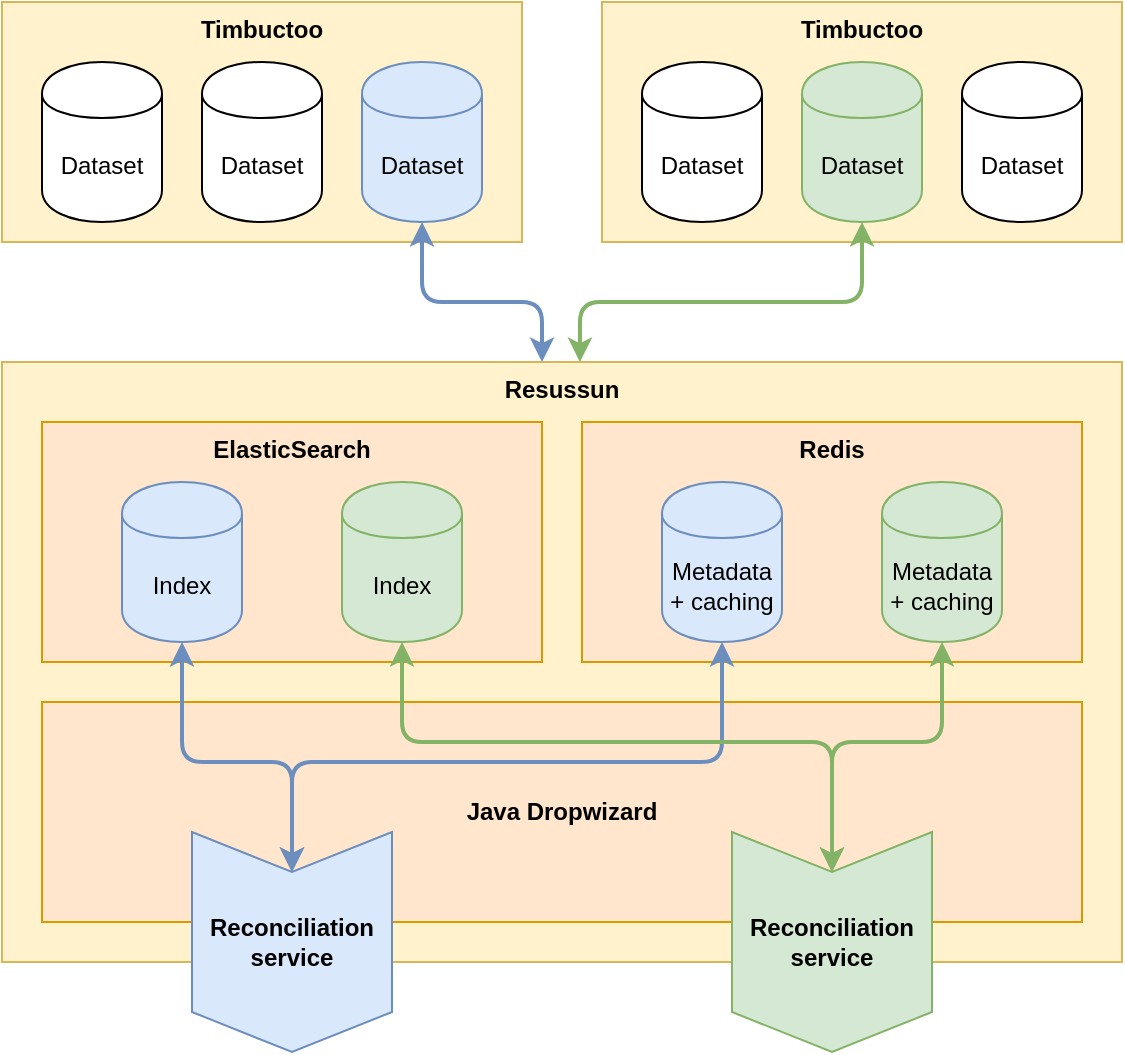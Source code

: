 <mxfile version="12.6.5" type="device"><diagram id="prtHgNgQTEPvFCAcTncT" name="Page-1"><mxGraphModel dx="1426" dy="860" grid="1" gridSize="10" guides="1" tooltips="1" connect="1" arrows="1" fold="1" page="1" pageScale="1" pageWidth="827" pageHeight="1169" math="0" shadow="0"><root><mxCell id="0"/><mxCell id="1" parent="0"/><mxCell id="BFfi8m8ZpJDoQs5wk7Y_-12" value="" style="group;fillColor=#fff2cc;strokeColor=#d6b656;" vertex="1" connectable="0" parent="1"><mxGeometry x="120" y="40" width="260" height="120" as="geometry"/></mxCell><mxCell id="BFfi8m8ZpJDoQs5wk7Y_-13" value="" style="group;fillColor=#fff2cc;strokeColor=#d6b656;" vertex="1" connectable="0" parent="1"><mxGeometry x="420" y="40" width="260" height="120" as="geometry"/></mxCell><mxCell id="BFfi8m8ZpJDoQs5wk7Y_-19" value="&lt;b&gt;Resussun&lt;/b&gt;" style="rounded=0;whiteSpace=wrap;html=1;verticalAlign=top;fillColor=#fff2cc;strokeColor=#d6b656;" vertex="1" parent="1"><mxGeometry x="120" y="220" width="560" height="300" as="geometry"/></mxCell><mxCell id="BFfi8m8ZpJDoQs5wk7Y_-28" value="" style="group;fillColor=#ffe6cc;strokeColor=#d79b00;" vertex="1" connectable="0" parent="1"><mxGeometry x="140" y="250" width="250" height="120" as="geometry"/></mxCell><mxCell id="BFfi8m8ZpJDoQs5wk7Y_-42" value="&lt;b&gt;Java Dropwizard&lt;/b&gt;" style="rounded=0;whiteSpace=wrap;html=1;fillColor=#ffe6cc;strokeColor=#d79b00;" vertex="1" parent="1"><mxGeometry x="140" y="390" width="520" height="110" as="geometry"/></mxCell><mxCell id="BFfi8m8ZpJDoQs5wk7Y_-33" value="Reconciliation&lt;br&gt;service" style="shape=step;perimeter=stepPerimeter;whiteSpace=wrap;html=1;fixedSize=1;rotation=90;horizontal=0;fontStyle=1;fillColor=#dae8fc;strokeColor=#6c8ebf;" vertex="1" parent="1"><mxGeometry x="210" y="460" width="110" height="100" as="geometry"/></mxCell><mxCell id="BFfi8m8ZpJDoQs5wk7Y_-34" value="Reconciliation&lt;br&gt;service" style="shape=step;perimeter=stepPerimeter;whiteSpace=wrap;html=1;fixedSize=1;rotation=90;horizontal=0;fontStyle=1;fillColor=#d5e8d4;strokeColor=#82b366;" vertex="1" parent="1"><mxGeometry x="480" y="460" width="110" height="100" as="geometry"/></mxCell><mxCell id="BFfi8m8ZpJDoQs5wk7Y_-14" value="" style="group;fontStyle=1;fillColor=#fff2cc;strokeColor=#d6b656;" vertex="1" connectable="0" parent="1"><mxGeometry x="420" y="40" width="260" height="120" as="geometry"/></mxCell><mxCell id="BFfi8m8ZpJDoQs5wk7Y_-15" value="&lt;b&gt;Timbuctoo&lt;/b&gt;" style="rounded=0;whiteSpace=wrap;html=1;verticalAlign=top;fillColor=#fff2cc;strokeColor=#d6b656;" vertex="1" parent="BFfi8m8ZpJDoQs5wk7Y_-14"><mxGeometry width="260" height="120" as="geometry"/></mxCell><mxCell id="BFfi8m8ZpJDoQs5wk7Y_-16" value="Dataset" style="shape=cylinder;whiteSpace=wrap;html=1;boundedLbl=1;backgroundOutline=1;fontStyle=0" vertex="1" parent="BFfi8m8ZpJDoQs5wk7Y_-14"><mxGeometry x="20" y="30" width="60" height="80" as="geometry"/></mxCell><mxCell id="BFfi8m8ZpJDoQs5wk7Y_-17" value="Dataset" style="shape=cylinder;whiteSpace=wrap;html=1;boundedLbl=1;backgroundOutline=1;fillColor=#d5e8d4;strokeColor=#82b366;" vertex="1" parent="BFfi8m8ZpJDoQs5wk7Y_-14"><mxGeometry x="100" y="30" width="60" height="80" as="geometry"/></mxCell><mxCell id="BFfi8m8ZpJDoQs5wk7Y_-18" value="Dataset" style="shape=cylinder;whiteSpace=wrap;html=1;boundedLbl=1;backgroundOutline=1;" vertex="1" parent="BFfi8m8ZpJDoQs5wk7Y_-14"><mxGeometry x="180" y="30" width="60" height="80" as="geometry"/></mxCell><mxCell id="BFfi8m8ZpJDoQs5wk7Y_-6" value="" style="group;fontStyle=1;fillColor=#fff2cc;strokeColor=#d6b656;" vertex="1" connectable="0" parent="1"><mxGeometry x="120" y="40" width="260" height="120" as="geometry"/></mxCell><mxCell id="BFfi8m8ZpJDoQs5wk7Y_-2" value="&lt;b&gt;Timbuctoo&lt;/b&gt;" style="rounded=0;whiteSpace=wrap;html=1;verticalAlign=top;fillColor=#fff2cc;strokeColor=#d6b656;" vertex="1" parent="BFfi8m8ZpJDoQs5wk7Y_-6"><mxGeometry width="260" height="120" as="geometry"/></mxCell><mxCell id="BFfi8m8ZpJDoQs5wk7Y_-3" value="Dataset" style="shape=cylinder;whiteSpace=wrap;html=1;boundedLbl=1;backgroundOutline=1;fontStyle=0" vertex="1" parent="BFfi8m8ZpJDoQs5wk7Y_-6"><mxGeometry x="20" y="30" width="60" height="80" as="geometry"/></mxCell><mxCell id="BFfi8m8ZpJDoQs5wk7Y_-4" value="Dataset" style="shape=cylinder;whiteSpace=wrap;html=1;boundedLbl=1;backgroundOutline=1;" vertex="1" parent="BFfi8m8ZpJDoQs5wk7Y_-6"><mxGeometry x="100" y="30" width="60" height="80" as="geometry"/></mxCell><mxCell id="BFfi8m8ZpJDoQs5wk7Y_-5" value="Dataset" style="shape=cylinder;whiteSpace=wrap;html=1;boundedLbl=1;backgroundOutline=1;fillColor=#dae8fc;strokeColor=#6c8ebf;" vertex="1" parent="BFfi8m8ZpJDoQs5wk7Y_-6"><mxGeometry x="180" y="30" width="60" height="80" as="geometry"/></mxCell><mxCell id="BFfi8m8ZpJDoQs5wk7Y_-59" value="" style="edgeStyle=segmentEdgeStyle;endArrow=classic;html=1;exitX=0.5;exitY=1;exitDx=0;exitDy=0;fillColor=#dae8fc;strokeColor=#6c8ebf;rounded=1;shadow=0;strokeWidth=2;startArrow=classic;startFill=1;" edge="1" parent="1" source="BFfi8m8ZpJDoQs5wk7Y_-5" target="BFfi8m8ZpJDoQs5wk7Y_-19"><mxGeometry width="50" height="50" relative="1" as="geometry"><mxPoint x="30" y="140" as="sourcePoint"/><mxPoint x="80" y="90" as="targetPoint"/><Array as="points"><mxPoint x="330" y="190"/><mxPoint x="390" y="190"/></Array></mxGeometry></mxCell><mxCell id="BFfi8m8ZpJDoQs5wk7Y_-60" value="" style="edgeStyle=segmentEdgeStyle;endArrow=classic;html=1;exitX=0.5;exitY=1;exitDx=0;exitDy=0;entryX=0.516;entryY=0;entryDx=0;entryDy=0;entryPerimeter=0;fillColor=#d5e8d4;strokeColor=#82b366;strokeWidth=2;startArrow=classic;startFill=1;" edge="1" parent="1" source="BFfi8m8ZpJDoQs5wk7Y_-17" target="BFfi8m8ZpJDoQs5wk7Y_-19"><mxGeometry width="50" height="50" relative="1" as="geometry"><mxPoint x="120" y="640" as="sourcePoint"/><mxPoint x="170" y="590" as="targetPoint"/><Array as="points"><mxPoint x="550" y="190"/><mxPoint x="409" y="190"/></Array></mxGeometry></mxCell><mxCell id="BFfi8m8ZpJDoQs5wk7Y_-20" value="&lt;b&gt;ElasticSearch&lt;/b&gt;" style="rounded=0;whiteSpace=wrap;html=1;verticalAlign=top;fillColor=#ffe6cc;strokeColor=#d79b00;" vertex="1" parent="1"><mxGeometry x="140" y="250" width="250" height="120" as="geometry"/></mxCell><mxCell id="BFfi8m8ZpJDoQs5wk7Y_-24" value="Index" style="shape=cylinder;whiteSpace=wrap;html=1;boundedLbl=1;backgroundOutline=1;fillColor=#dae8fc;strokeColor=#6c8ebf;" vertex="1" parent="1"><mxGeometry x="180" y="280" width="60" height="80" as="geometry"/></mxCell><mxCell id="BFfi8m8ZpJDoQs5wk7Y_-26" value="Index" style="shape=cylinder;whiteSpace=wrap;html=1;boundedLbl=1;backgroundOutline=1;fillColor=#d5e8d4;strokeColor=#82b366;" vertex="1" parent="1"><mxGeometry x="290" y="280" width="60" height="80" as="geometry"/></mxCell><mxCell id="BFfi8m8ZpJDoQs5wk7Y_-30" value="&lt;b&gt;Redis&lt;br&gt;&lt;/b&gt;" style="rounded=0;whiteSpace=wrap;html=1;verticalAlign=top;fillColor=#ffe6cc;strokeColor=#d79b00;" vertex="1" parent="1"><mxGeometry x="410" y="250" width="250" height="120" as="geometry"/></mxCell><mxCell id="BFfi8m8ZpJDoQs5wk7Y_-31" value="Metadata&lt;br&gt;+ caching" style="shape=cylinder;whiteSpace=wrap;html=1;boundedLbl=1;backgroundOutline=1;fillColor=#dae8fc;strokeColor=#6c8ebf;" vertex="1" parent="1"><mxGeometry x="450" y="280" width="60" height="80" as="geometry"/></mxCell><mxCell id="BFfi8m8ZpJDoQs5wk7Y_-32" value="Metadata&lt;br&gt;+ caching" style="shape=cylinder;whiteSpace=wrap;html=1;boundedLbl=1;backgroundOutline=1;fillColor=#d5e8d4;strokeColor=#82b366;" vertex="1" parent="1"><mxGeometry x="560" y="280" width="60" height="80" as="geometry"/></mxCell><mxCell id="BFfi8m8ZpJDoQs5wk7Y_-61" value="" style="edgeStyle=segmentEdgeStyle;endArrow=classic;html=1;shadow=0;strokeWidth=2;exitX=0.5;exitY=1;exitDx=0;exitDy=0;fillColor=#dae8fc;strokeColor=#6c8ebf;startArrow=classic;startFill=1;" edge="1" parent="1" source="BFfi8m8ZpJDoQs5wk7Y_-24" target="BFfi8m8ZpJDoQs5wk7Y_-33"><mxGeometry width="50" height="50" relative="1" as="geometry"><mxPoint x="120" y="640" as="sourcePoint"/><mxPoint x="170" y="590" as="targetPoint"/><Array as="points"><mxPoint x="210" y="420"/><mxPoint x="265" y="420"/></Array></mxGeometry></mxCell><mxCell id="BFfi8m8ZpJDoQs5wk7Y_-62" value="" style="edgeStyle=segmentEdgeStyle;endArrow=classic;html=1;shadow=0;strokeWidth=2;exitX=0.5;exitY=1;exitDx=0;exitDy=0;entryX=0;entryY=0.5;entryDx=0;entryDy=0;fillColor=#dae8fc;strokeColor=#6c8ebf;startArrow=classic;startFill=1;" edge="1" parent="1" source="BFfi8m8ZpJDoQs5wk7Y_-31" target="BFfi8m8ZpJDoQs5wk7Y_-33"><mxGeometry width="50" height="50" relative="1" as="geometry"><mxPoint x="120" y="640" as="sourcePoint"/><mxPoint x="170" y="590" as="targetPoint"/><Array as="points"><mxPoint x="480" y="420"/><mxPoint x="265" y="420"/></Array></mxGeometry></mxCell><mxCell id="BFfi8m8ZpJDoQs5wk7Y_-63" value="" style="edgeStyle=segmentEdgeStyle;endArrow=classic;html=1;shadow=0;strokeWidth=2;exitX=0.5;exitY=1;exitDx=0;exitDy=0;entryX=0;entryY=0.5;entryDx=0;entryDy=0;fillColor=#d5e8d4;strokeColor=#82b366;startArrow=classic;startFill=1;" edge="1" parent="1" source="BFfi8m8ZpJDoQs5wk7Y_-26" target="BFfi8m8ZpJDoQs5wk7Y_-34"><mxGeometry width="50" height="50" relative="1" as="geometry"><mxPoint x="120" y="640" as="sourcePoint"/><mxPoint x="170" y="590" as="targetPoint"/><Array as="points"><mxPoint x="320" y="410"/><mxPoint x="535" y="410"/></Array></mxGeometry></mxCell><mxCell id="BFfi8m8ZpJDoQs5wk7Y_-64" value="" style="edgeStyle=segmentEdgeStyle;endArrow=classic;html=1;shadow=0;strokeWidth=2;exitX=0.5;exitY=1;exitDx=0;exitDy=0;entryX=0;entryY=0.5;entryDx=0;entryDy=0;fillColor=#d5e8d4;strokeColor=#82b366;startArrow=classic;startFill=1;" edge="1" parent="1" source="BFfi8m8ZpJDoQs5wk7Y_-32" target="BFfi8m8ZpJDoQs5wk7Y_-34"><mxGeometry width="50" height="50" relative="1" as="geometry"><mxPoint x="120" y="640" as="sourcePoint"/><mxPoint x="170" y="590" as="targetPoint"/><Array as="points"><mxPoint x="590" y="410"/><mxPoint x="535" y="410"/></Array></mxGeometry></mxCell></root></mxGraphModel></diagram></mxfile>